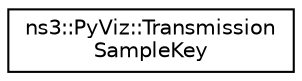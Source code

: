 digraph "Graphical Class Hierarchy"
{
 // LATEX_PDF_SIZE
  edge [fontname="Helvetica",fontsize="10",labelfontname="Helvetica",labelfontsize="10"];
  node [fontname="Helvetica",fontsize="10",shape=record];
  rankdir="LR";
  Node0 [label="ns3::PyViz::Transmission\lSampleKey",height=0.2,width=0.4,color="black", fillcolor="white", style="filled",URL="$structns3_1_1_py_viz_1_1_transmission_sample_key.html",tooltip="TransmissionSampleKey structure."];
}
